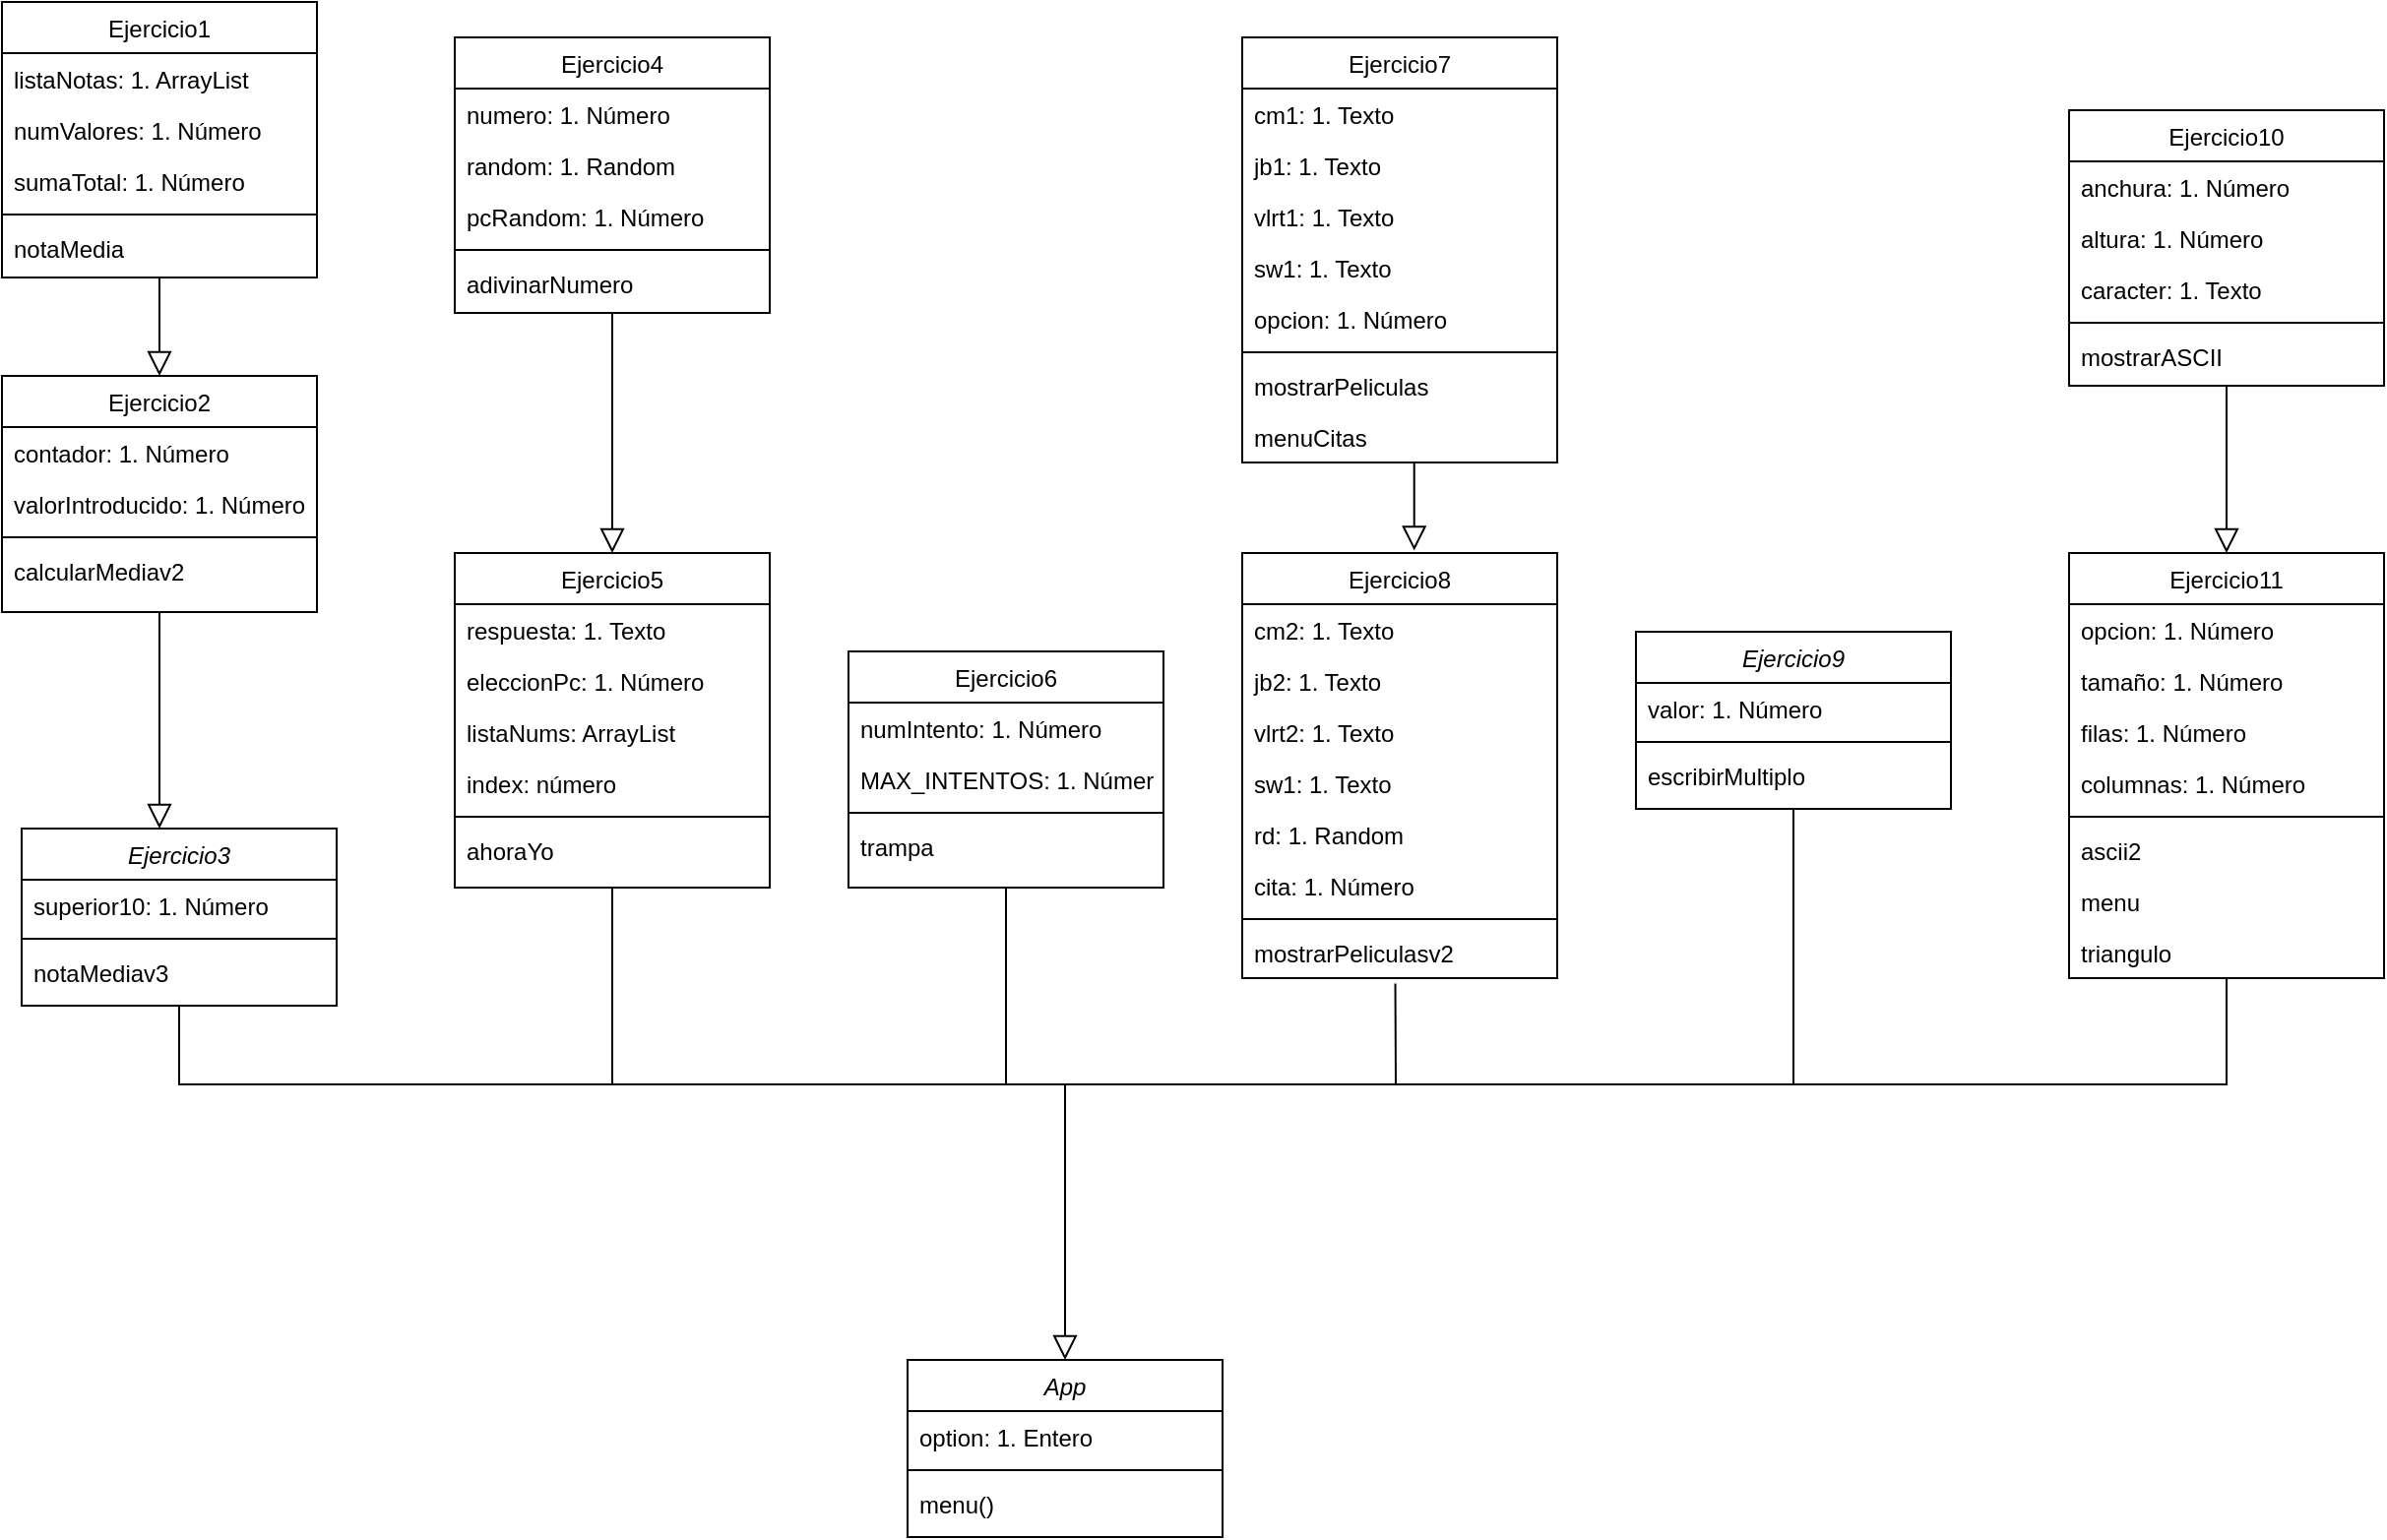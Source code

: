 <mxfile version="16.6.4" type="github">
  <diagram id="C5RBs43oDa-KdzZeNtuy" name="Page-1">
    <mxGraphModel dx="2249" dy="794" grid="1" gridSize="10" guides="1" tooltips="1" connect="1" arrows="1" fold="1" page="1" pageScale="1" pageWidth="827" pageHeight="1169" math="0" shadow="0">
      <root>
        <mxCell id="WIyWlLk6GJQsqaUBKTNV-0" />
        <mxCell id="WIyWlLk6GJQsqaUBKTNV-1" parent="WIyWlLk6GJQsqaUBKTNV-0" />
        <mxCell id="zkfFHV4jXpPFQw0GAbJ--0" value="App" style="swimlane;fontStyle=2;align=center;verticalAlign=top;childLayout=stackLayout;horizontal=1;startSize=26;horizontalStack=0;resizeParent=1;resizeLast=0;collapsible=1;marginBottom=0;rounded=0;shadow=0;strokeWidth=1;" parent="WIyWlLk6GJQsqaUBKTNV-1" vertex="1">
          <mxGeometry x="380" y="750" width="160" height="90" as="geometry">
            <mxRectangle x="230" y="140" width="160" height="26" as="alternateBounds" />
          </mxGeometry>
        </mxCell>
        <mxCell id="zkfFHV4jXpPFQw0GAbJ--1" value="option: 1. Entero" style="text;align=left;verticalAlign=top;spacingLeft=4;spacingRight=4;overflow=hidden;rotatable=0;points=[[0,0.5],[1,0.5]];portConstraint=eastwest;" parent="zkfFHV4jXpPFQw0GAbJ--0" vertex="1">
          <mxGeometry y="26" width="160" height="26" as="geometry" />
        </mxCell>
        <mxCell id="zkfFHV4jXpPFQw0GAbJ--4" value="" style="line;html=1;strokeWidth=1;align=left;verticalAlign=middle;spacingTop=-1;spacingLeft=3;spacingRight=3;rotatable=0;labelPosition=right;points=[];portConstraint=eastwest;" parent="zkfFHV4jXpPFQw0GAbJ--0" vertex="1">
          <mxGeometry y="52" width="160" height="8" as="geometry" />
        </mxCell>
        <mxCell id="zkfFHV4jXpPFQw0GAbJ--5" value="menu()" style="text;align=left;verticalAlign=top;spacingLeft=4;spacingRight=4;overflow=hidden;rotatable=0;points=[[0,0.5],[1,0.5]];portConstraint=eastwest;" parent="zkfFHV4jXpPFQw0GAbJ--0" vertex="1">
          <mxGeometry y="60" width="160" height="26" as="geometry" />
        </mxCell>
        <mxCell id="zkfFHV4jXpPFQw0GAbJ--6" value="Ejercicio2" style="swimlane;fontStyle=0;align=center;verticalAlign=top;childLayout=stackLayout;horizontal=1;startSize=26;horizontalStack=0;resizeParent=1;resizeLast=0;collapsible=1;marginBottom=0;rounded=0;shadow=0;strokeWidth=1;" parent="WIyWlLk6GJQsqaUBKTNV-1" vertex="1">
          <mxGeometry x="-80" y="250" width="160" height="120" as="geometry">
            <mxRectangle x="130" y="380" width="160" height="26" as="alternateBounds" />
          </mxGeometry>
        </mxCell>
        <mxCell id="zkfFHV4jXpPFQw0GAbJ--7" value="contador: 1. Número" style="text;align=left;verticalAlign=top;spacingLeft=4;spacingRight=4;overflow=hidden;rotatable=0;points=[[0,0.5],[1,0.5]];portConstraint=eastwest;" parent="zkfFHV4jXpPFQw0GAbJ--6" vertex="1">
          <mxGeometry y="26" width="160" height="26" as="geometry" />
        </mxCell>
        <mxCell id="zkfFHV4jXpPFQw0GAbJ--8" value="valorIntroducido: 1. Número" style="text;align=left;verticalAlign=top;spacingLeft=4;spacingRight=4;overflow=hidden;rotatable=0;points=[[0,0.5],[1,0.5]];portConstraint=eastwest;rounded=0;shadow=0;html=0;" parent="zkfFHV4jXpPFQw0GAbJ--6" vertex="1">
          <mxGeometry y="52" width="160" height="26" as="geometry" />
        </mxCell>
        <mxCell id="zkfFHV4jXpPFQw0GAbJ--9" value="" style="line;html=1;strokeWidth=1;align=left;verticalAlign=middle;spacingTop=-1;spacingLeft=3;spacingRight=3;rotatable=0;labelPosition=right;points=[];portConstraint=eastwest;" parent="zkfFHV4jXpPFQw0GAbJ--6" vertex="1">
          <mxGeometry y="78" width="160" height="8" as="geometry" />
        </mxCell>
        <mxCell id="jL3ukXQA_IVkmoZSgeQP-8" value="calcularMediav2" style="text;align=left;verticalAlign=top;spacingLeft=4;spacingRight=4;overflow=hidden;rotatable=0;points=[[0,0.5],[1,0.5]];portConstraint=eastwest;" parent="zkfFHV4jXpPFQw0GAbJ--6" vertex="1">
          <mxGeometry y="86" width="160" height="26" as="geometry" />
        </mxCell>
        <mxCell id="jL3ukXQA_IVkmoZSgeQP-0" value="Ejercicio1" style="swimlane;fontStyle=0;align=center;verticalAlign=top;childLayout=stackLayout;horizontal=1;startSize=26;horizontalStack=0;resizeParent=1;resizeLast=0;collapsible=1;marginBottom=0;rounded=0;shadow=0;strokeWidth=1;" parent="WIyWlLk6GJQsqaUBKTNV-1" vertex="1">
          <mxGeometry x="-80" y="60" width="160" height="140" as="geometry">
            <mxRectangle x="130" y="380" width="160" height="26" as="alternateBounds" />
          </mxGeometry>
        </mxCell>
        <mxCell id="jL3ukXQA_IVkmoZSgeQP-1" value="listaNotas: 1. ArrayList" style="text;align=left;verticalAlign=top;spacingLeft=4;spacingRight=4;overflow=hidden;rotatable=0;points=[[0,0.5],[1,0.5]];portConstraint=eastwest;" parent="jL3ukXQA_IVkmoZSgeQP-0" vertex="1">
          <mxGeometry y="26" width="160" height="26" as="geometry" />
        </mxCell>
        <mxCell id="jL3ukXQA_IVkmoZSgeQP-2" value="numValores: 1. Número" style="text;align=left;verticalAlign=top;spacingLeft=4;spacingRight=4;overflow=hidden;rotatable=0;points=[[0,0.5],[1,0.5]];portConstraint=eastwest;rounded=0;shadow=0;html=0;" parent="jL3ukXQA_IVkmoZSgeQP-0" vertex="1">
          <mxGeometry y="52" width="160" height="26" as="geometry" />
        </mxCell>
        <mxCell id="jL3ukXQA_IVkmoZSgeQP-6" value="sumaTotal: 1. Número" style="text;align=left;verticalAlign=top;spacingLeft=4;spacingRight=4;overflow=hidden;rotatable=0;points=[[0,0.5],[1,0.5]];portConstraint=eastwest;rounded=0;shadow=0;html=0;" parent="jL3ukXQA_IVkmoZSgeQP-0" vertex="1">
          <mxGeometry y="78" width="160" height="26" as="geometry" />
        </mxCell>
        <mxCell id="jL3ukXQA_IVkmoZSgeQP-3" value="" style="line;html=1;strokeWidth=1;align=left;verticalAlign=middle;spacingTop=-1;spacingLeft=3;spacingRight=3;rotatable=0;labelPosition=right;points=[];portConstraint=eastwest;" parent="jL3ukXQA_IVkmoZSgeQP-0" vertex="1">
          <mxGeometry y="104" width="160" height="8" as="geometry" />
        </mxCell>
        <mxCell id="jL3ukXQA_IVkmoZSgeQP-5" value="notaMedia" style="text;align=left;verticalAlign=top;spacingLeft=4;spacingRight=4;overflow=hidden;rotatable=0;points=[[0,0.5],[1,0.5]];portConstraint=eastwest;" parent="jL3ukXQA_IVkmoZSgeQP-0" vertex="1">
          <mxGeometry y="112" width="160" height="26" as="geometry" />
        </mxCell>
        <mxCell id="jL3ukXQA_IVkmoZSgeQP-10" value="Ejercicio3" style="swimlane;fontStyle=2;align=center;verticalAlign=top;childLayout=stackLayout;horizontal=1;startSize=26;horizontalStack=0;resizeParent=1;resizeLast=0;collapsible=1;marginBottom=0;rounded=0;shadow=0;strokeWidth=1;" parent="WIyWlLk6GJQsqaUBKTNV-1" vertex="1">
          <mxGeometry x="-70" y="480" width="160" height="90" as="geometry">
            <mxRectangle x="230" y="140" width="160" height="26" as="alternateBounds" />
          </mxGeometry>
        </mxCell>
        <mxCell id="jL3ukXQA_IVkmoZSgeQP-11" value="superior10: 1. Número" style="text;align=left;verticalAlign=top;spacingLeft=4;spacingRight=4;overflow=hidden;rotatable=0;points=[[0,0.5],[1,0.5]];portConstraint=eastwest;" parent="jL3ukXQA_IVkmoZSgeQP-10" vertex="1">
          <mxGeometry y="26" width="160" height="26" as="geometry" />
        </mxCell>
        <mxCell id="jL3ukXQA_IVkmoZSgeQP-12" value="" style="line;html=1;strokeWidth=1;align=left;verticalAlign=middle;spacingTop=-1;spacingLeft=3;spacingRight=3;rotatable=0;labelPosition=right;points=[];portConstraint=eastwest;" parent="jL3ukXQA_IVkmoZSgeQP-10" vertex="1">
          <mxGeometry y="52" width="160" height="8" as="geometry" />
        </mxCell>
        <mxCell id="jL3ukXQA_IVkmoZSgeQP-13" value="notaMediav3" style="text;align=left;verticalAlign=top;spacingLeft=4;spacingRight=4;overflow=hidden;rotatable=0;points=[[0,0.5],[1,0.5]];portConstraint=eastwest;" parent="jL3ukXQA_IVkmoZSgeQP-10" vertex="1">
          <mxGeometry y="60" width="160" height="26" as="geometry" />
        </mxCell>
        <mxCell id="jL3ukXQA_IVkmoZSgeQP-14" value="" style="endArrow=block;endSize=10;endFill=0;shadow=0;strokeWidth=1;rounded=0;edgeStyle=elbowEdgeStyle;elbow=vertical;exitX=0.5;exitY=1;exitDx=0;exitDy=0;entryX=0.5;entryY=0;entryDx=0;entryDy=0;" parent="WIyWlLk6GJQsqaUBKTNV-1" source="jL3ukXQA_IVkmoZSgeQP-10" target="zkfFHV4jXpPFQw0GAbJ--0" edge="1">
          <mxGeometry width="160" relative="1" as="geometry">
            <mxPoint x="80" y="585" as="sourcePoint" />
            <mxPoint x="110" y="675" as="targetPoint" />
            <Array as="points">
              <mxPoint x="210" y="610" />
              <mxPoint x="70" y="615" />
              <mxPoint x="270" y="715" />
            </Array>
          </mxGeometry>
        </mxCell>
        <mxCell id="jL3ukXQA_IVkmoZSgeQP-15" value="Ejercicio4" style="swimlane;fontStyle=0;align=center;verticalAlign=top;childLayout=stackLayout;horizontal=1;startSize=26;horizontalStack=0;resizeParent=1;resizeLast=0;collapsible=1;marginBottom=0;rounded=0;shadow=0;strokeWidth=1;" parent="WIyWlLk6GJQsqaUBKTNV-1" vertex="1">
          <mxGeometry x="150" y="78" width="160" height="140" as="geometry">
            <mxRectangle x="130" y="380" width="160" height="26" as="alternateBounds" />
          </mxGeometry>
        </mxCell>
        <mxCell id="jL3ukXQA_IVkmoZSgeQP-16" value="numero: 1. Número" style="text;align=left;verticalAlign=top;spacingLeft=4;spacingRight=4;overflow=hidden;rotatable=0;points=[[0,0.5],[1,0.5]];portConstraint=eastwest;" parent="jL3ukXQA_IVkmoZSgeQP-15" vertex="1">
          <mxGeometry y="26" width="160" height="26" as="geometry" />
        </mxCell>
        <mxCell id="jL3ukXQA_IVkmoZSgeQP-17" value="random: 1. Random" style="text;align=left;verticalAlign=top;spacingLeft=4;spacingRight=4;overflow=hidden;rotatable=0;points=[[0,0.5],[1,0.5]];portConstraint=eastwest;rounded=0;shadow=0;html=0;" parent="jL3ukXQA_IVkmoZSgeQP-15" vertex="1">
          <mxGeometry y="52" width="160" height="26" as="geometry" />
        </mxCell>
        <mxCell id="jL3ukXQA_IVkmoZSgeQP-18" value="pcRandom: 1. Número" style="text;align=left;verticalAlign=top;spacingLeft=4;spacingRight=4;overflow=hidden;rotatable=0;points=[[0,0.5],[1,0.5]];portConstraint=eastwest;rounded=0;shadow=0;html=0;" parent="jL3ukXQA_IVkmoZSgeQP-15" vertex="1">
          <mxGeometry y="78" width="160" height="26" as="geometry" />
        </mxCell>
        <mxCell id="jL3ukXQA_IVkmoZSgeQP-19" value="" style="line;html=1;strokeWidth=1;align=left;verticalAlign=middle;spacingTop=-1;spacingLeft=3;spacingRight=3;rotatable=0;labelPosition=right;points=[];portConstraint=eastwest;" parent="jL3ukXQA_IVkmoZSgeQP-15" vertex="1">
          <mxGeometry y="104" width="160" height="8" as="geometry" />
        </mxCell>
        <mxCell id="jL3ukXQA_IVkmoZSgeQP-20" value="adivinarNumero" style="text;align=left;verticalAlign=top;spacingLeft=4;spacingRight=4;overflow=hidden;rotatable=0;points=[[0,0.5],[1,0.5]];portConstraint=eastwest;" parent="jL3ukXQA_IVkmoZSgeQP-15" vertex="1">
          <mxGeometry y="112" width="160" height="26" as="geometry" />
        </mxCell>
        <mxCell id="jL3ukXQA_IVkmoZSgeQP-21" value="Ejercicio5" style="swimlane;fontStyle=0;align=center;verticalAlign=top;childLayout=stackLayout;horizontal=1;startSize=26;horizontalStack=0;resizeParent=1;resizeLast=0;collapsible=1;marginBottom=0;rounded=0;shadow=0;strokeWidth=1;" parent="WIyWlLk6GJQsqaUBKTNV-1" vertex="1">
          <mxGeometry x="150" y="340" width="160" height="170" as="geometry">
            <mxRectangle x="550" y="140" width="160" height="26" as="alternateBounds" />
          </mxGeometry>
        </mxCell>
        <mxCell id="jL3ukXQA_IVkmoZSgeQP-22" value="respuesta: 1. Texto" style="text;align=left;verticalAlign=top;spacingLeft=4;spacingRight=4;overflow=hidden;rotatable=0;points=[[0,0.5],[1,0.5]];portConstraint=eastwest;" parent="jL3ukXQA_IVkmoZSgeQP-21" vertex="1">
          <mxGeometry y="26" width="160" height="26" as="geometry" />
        </mxCell>
        <mxCell id="jL3ukXQA_IVkmoZSgeQP-23" value="eleccionPc: 1. Número" style="text;align=left;verticalAlign=top;spacingLeft=4;spacingRight=4;overflow=hidden;rotatable=0;points=[[0,0.5],[1,0.5]];portConstraint=eastwest;rounded=0;shadow=0;html=0;" parent="jL3ukXQA_IVkmoZSgeQP-21" vertex="1">
          <mxGeometry y="52" width="160" height="26" as="geometry" />
        </mxCell>
        <mxCell id="jL3ukXQA_IVkmoZSgeQP-24" value="listaNums: ArrayList" style="text;align=left;verticalAlign=top;spacingLeft=4;spacingRight=4;overflow=hidden;rotatable=0;points=[[0,0.5],[1,0.5]];portConstraint=eastwest;rounded=0;shadow=0;html=0;" parent="jL3ukXQA_IVkmoZSgeQP-21" vertex="1">
          <mxGeometry y="78" width="160" height="26" as="geometry" />
        </mxCell>
        <mxCell id="jL3ukXQA_IVkmoZSgeQP-25" value="index: número" style="text;align=left;verticalAlign=top;spacingLeft=4;spacingRight=4;overflow=hidden;rotatable=0;points=[[0,0.5],[1,0.5]];portConstraint=eastwest;rounded=0;shadow=0;html=0;" parent="jL3ukXQA_IVkmoZSgeQP-21" vertex="1">
          <mxGeometry y="104" width="160" height="26" as="geometry" />
        </mxCell>
        <mxCell id="jL3ukXQA_IVkmoZSgeQP-27" value="" style="line;html=1;strokeWidth=1;align=left;verticalAlign=middle;spacingTop=-1;spacingLeft=3;spacingRight=3;rotatable=0;labelPosition=right;points=[];portConstraint=eastwest;" parent="jL3ukXQA_IVkmoZSgeQP-21" vertex="1">
          <mxGeometry y="130" width="160" height="8" as="geometry" />
        </mxCell>
        <mxCell id="jL3ukXQA_IVkmoZSgeQP-28" value="ahoraYo" style="text;align=left;verticalAlign=top;spacingLeft=4;spacingRight=4;overflow=hidden;rotatable=0;points=[[0,0.5],[1,0.5]];portConstraint=eastwest;" parent="jL3ukXQA_IVkmoZSgeQP-21" vertex="1">
          <mxGeometry y="138" width="160" height="26" as="geometry" />
        </mxCell>
        <mxCell id="jL3ukXQA_IVkmoZSgeQP-30" value="" style="endArrow=block;endSize=10;endFill=0;shadow=0;strokeWidth=1;rounded=0;edgeStyle=elbowEdgeStyle;elbow=vertical;exitX=0.5;exitY=1;exitDx=0;exitDy=0;entryX=0.5;entryY=0;entryDx=0;entryDy=0;" parent="WIyWlLk6GJQsqaUBKTNV-1" source="jL3ukXQA_IVkmoZSgeQP-15" target="jL3ukXQA_IVkmoZSgeQP-21" edge="1">
          <mxGeometry width="160" relative="1" as="geometry">
            <mxPoint x="324.2" y="218.0" as="sourcePoint" />
            <mxPoint x="335.8" y="270.31" as="targetPoint" />
          </mxGeometry>
        </mxCell>
        <mxCell id="jL3ukXQA_IVkmoZSgeQP-32" value="" style="endArrow=none;html=1;rounded=0;entryX=0.5;entryY=1;entryDx=0;entryDy=0;" parent="WIyWlLk6GJQsqaUBKTNV-1" target="jL3ukXQA_IVkmoZSgeQP-21" edge="1">
          <mxGeometry width="50" height="50" relative="1" as="geometry">
            <mxPoint x="230" y="610" as="sourcePoint" />
            <mxPoint x="440" y="420" as="targetPoint" />
          </mxGeometry>
        </mxCell>
        <mxCell id="jL3ukXQA_IVkmoZSgeQP-33" value="Ejercicio6" style="swimlane;fontStyle=0;align=center;verticalAlign=top;childLayout=stackLayout;horizontal=1;startSize=26;horizontalStack=0;resizeParent=1;resizeLast=0;collapsible=1;marginBottom=0;rounded=0;shadow=0;strokeWidth=1;" parent="WIyWlLk6GJQsqaUBKTNV-1" vertex="1">
          <mxGeometry x="350" y="390" width="160" height="120" as="geometry">
            <mxRectangle x="130" y="380" width="160" height="26" as="alternateBounds" />
          </mxGeometry>
        </mxCell>
        <mxCell id="jL3ukXQA_IVkmoZSgeQP-34" value="numIntento: 1. Número" style="text;align=left;verticalAlign=top;spacingLeft=4;spacingRight=4;overflow=hidden;rotatable=0;points=[[0,0.5],[1,0.5]];portConstraint=eastwest;" parent="jL3ukXQA_IVkmoZSgeQP-33" vertex="1">
          <mxGeometry y="26" width="160" height="26" as="geometry" />
        </mxCell>
        <mxCell id="jL3ukXQA_IVkmoZSgeQP-35" value="MAX_INTENTOS: 1. Número" style="text;align=left;verticalAlign=top;spacingLeft=4;spacingRight=4;overflow=hidden;rotatable=0;points=[[0,0.5],[1,0.5]];portConstraint=eastwest;rounded=0;shadow=0;html=0;" parent="jL3ukXQA_IVkmoZSgeQP-33" vertex="1">
          <mxGeometry y="52" width="160" height="26" as="geometry" />
        </mxCell>
        <mxCell id="jL3ukXQA_IVkmoZSgeQP-37" value="" style="line;html=1;strokeWidth=1;align=left;verticalAlign=middle;spacingTop=-1;spacingLeft=3;spacingRight=3;rotatable=0;labelPosition=right;points=[];portConstraint=eastwest;" parent="jL3ukXQA_IVkmoZSgeQP-33" vertex="1">
          <mxGeometry y="78" width="160" height="8" as="geometry" />
        </mxCell>
        <mxCell id="jL3ukXQA_IVkmoZSgeQP-38" value="trampa" style="text;align=left;verticalAlign=top;spacingLeft=4;spacingRight=4;overflow=hidden;rotatable=0;points=[[0,0.5],[1,0.5]];portConstraint=eastwest;" parent="jL3ukXQA_IVkmoZSgeQP-33" vertex="1">
          <mxGeometry y="86" width="160" height="26" as="geometry" />
        </mxCell>
        <mxCell id="jL3ukXQA_IVkmoZSgeQP-39" value="" style="endArrow=none;html=1;rounded=0;entryX=0.5;entryY=1;entryDx=0;entryDy=0;" parent="WIyWlLk6GJQsqaUBKTNV-1" target="jL3ukXQA_IVkmoZSgeQP-33" edge="1">
          <mxGeometry width="50" height="50" relative="1" as="geometry">
            <mxPoint x="460" y="610" as="sourcePoint" />
            <mxPoint x="440" y="420" as="targetPoint" />
            <Array as="points">
              <mxPoint x="430" y="610" />
            </Array>
          </mxGeometry>
        </mxCell>
        <mxCell id="jL3ukXQA_IVkmoZSgeQP-41" value="Ejercicio7" style="swimlane;fontStyle=0;align=center;verticalAlign=top;childLayout=stackLayout;horizontal=1;startSize=26;horizontalStack=0;resizeParent=1;resizeLast=0;collapsible=1;marginBottom=0;rounded=0;shadow=0;strokeWidth=1;" parent="WIyWlLk6GJQsqaUBKTNV-1" vertex="1">
          <mxGeometry x="550" y="78" width="160" height="216" as="geometry">
            <mxRectangle x="550" y="140" width="160" height="26" as="alternateBounds" />
          </mxGeometry>
        </mxCell>
        <mxCell id="jL3ukXQA_IVkmoZSgeQP-42" value="cm1: 1. Texto" style="text;align=left;verticalAlign=top;spacingLeft=4;spacingRight=4;overflow=hidden;rotatable=0;points=[[0,0.5],[1,0.5]];portConstraint=eastwest;" parent="jL3ukXQA_IVkmoZSgeQP-41" vertex="1">
          <mxGeometry y="26" width="160" height="26" as="geometry" />
        </mxCell>
        <mxCell id="jL3ukXQA_IVkmoZSgeQP-43" value="jb1: 1. Texto" style="text;align=left;verticalAlign=top;spacingLeft=4;spacingRight=4;overflow=hidden;rotatable=0;points=[[0,0.5],[1,0.5]];portConstraint=eastwest;rounded=0;shadow=0;html=0;" parent="jL3ukXQA_IVkmoZSgeQP-41" vertex="1">
          <mxGeometry y="52" width="160" height="26" as="geometry" />
        </mxCell>
        <mxCell id="jL3ukXQA_IVkmoZSgeQP-44" value="vlrt1: 1. Texto" style="text;align=left;verticalAlign=top;spacingLeft=4;spacingRight=4;overflow=hidden;rotatable=0;points=[[0,0.5],[1,0.5]];portConstraint=eastwest;rounded=0;shadow=0;html=0;" parent="jL3ukXQA_IVkmoZSgeQP-41" vertex="1">
          <mxGeometry y="78" width="160" height="26" as="geometry" />
        </mxCell>
        <mxCell id="jL3ukXQA_IVkmoZSgeQP-45" value="sw1: 1. Texto" style="text;align=left;verticalAlign=top;spacingLeft=4;spacingRight=4;overflow=hidden;rotatable=0;points=[[0,0.5],[1,0.5]];portConstraint=eastwest;rounded=0;shadow=0;html=0;" parent="jL3ukXQA_IVkmoZSgeQP-41" vertex="1">
          <mxGeometry y="104" width="160" height="26" as="geometry" />
        </mxCell>
        <mxCell id="jL3ukXQA_IVkmoZSgeQP-48" value="opcion: 1. Número" style="text;align=left;verticalAlign=top;spacingLeft=4;spacingRight=4;overflow=hidden;rotatable=0;points=[[0,0.5],[1,0.5]];portConstraint=eastwest;rounded=0;shadow=0;html=0;" parent="jL3ukXQA_IVkmoZSgeQP-41" vertex="1">
          <mxGeometry y="130" width="160" height="26" as="geometry" />
        </mxCell>
        <mxCell id="jL3ukXQA_IVkmoZSgeQP-46" value="" style="line;html=1;strokeWidth=1;align=left;verticalAlign=middle;spacingTop=-1;spacingLeft=3;spacingRight=3;rotatable=0;labelPosition=right;points=[];portConstraint=eastwest;" parent="jL3ukXQA_IVkmoZSgeQP-41" vertex="1">
          <mxGeometry y="156" width="160" height="8" as="geometry" />
        </mxCell>
        <mxCell id="jL3ukXQA_IVkmoZSgeQP-47" value="mostrarPeliculas" style="text;align=left;verticalAlign=top;spacingLeft=4;spacingRight=4;overflow=hidden;rotatable=0;points=[[0,0.5],[1,0.5]];portConstraint=eastwest;" parent="jL3ukXQA_IVkmoZSgeQP-41" vertex="1">
          <mxGeometry y="164" width="160" height="26" as="geometry" />
        </mxCell>
        <mxCell id="jL3ukXQA_IVkmoZSgeQP-83" value="menuCitas" style="text;align=left;verticalAlign=top;spacingLeft=4;spacingRight=4;overflow=hidden;rotatable=0;points=[[0,0.5],[1,0.5]];portConstraint=eastwest;" parent="jL3ukXQA_IVkmoZSgeQP-41" vertex="1">
          <mxGeometry y="190" width="160" height="26" as="geometry" />
        </mxCell>
        <mxCell id="jL3ukXQA_IVkmoZSgeQP-49" value="Ejercicio8" style="swimlane;fontStyle=0;align=center;verticalAlign=top;childLayout=stackLayout;horizontal=1;startSize=26;horizontalStack=0;resizeParent=1;resizeLast=0;collapsible=1;marginBottom=0;rounded=0;shadow=0;strokeWidth=1;" parent="WIyWlLk6GJQsqaUBKTNV-1" vertex="1">
          <mxGeometry x="550" y="340" width="160" height="216" as="geometry">
            <mxRectangle x="550" y="140" width="160" height="26" as="alternateBounds" />
          </mxGeometry>
        </mxCell>
        <mxCell id="jL3ukXQA_IVkmoZSgeQP-50" value="cm2: 1. Texto" style="text;align=left;verticalAlign=top;spacingLeft=4;spacingRight=4;overflow=hidden;rotatable=0;points=[[0,0.5],[1,0.5]];portConstraint=eastwest;" parent="jL3ukXQA_IVkmoZSgeQP-49" vertex="1">
          <mxGeometry y="26" width="160" height="26" as="geometry" />
        </mxCell>
        <mxCell id="jL3ukXQA_IVkmoZSgeQP-51" value="jb2: 1. Texto" style="text;align=left;verticalAlign=top;spacingLeft=4;spacingRight=4;overflow=hidden;rotatable=0;points=[[0,0.5],[1,0.5]];portConstraint=eastwest;rounded=0;shadow=0;html=0;" parent="jL3ukXQA_IVkmoZSgeQP-49" vertex="1">
          <mxGeometry y="52" width="160" height="26" as="geometry" />
        </mxCell>
        <mxCell id="jL3ukXQA_IVkmoZSgeQP-52" value="vlrt2: 1. Texto" style="text;align=left;verticalAlign=top;spacingLeft=4;spacingRight=4;overflow=hidden;rotatable=0;points=[[0,0.5],[1,0.5]];portConstraint=eastwest;rounded=0;shadow=0;html=0;" parent="jL3ukXQA_IVkmoZSgeQP-49" vertex="1">
          <mxGeometry y="78" width="160" height="26" as="geometry" />
        </mxCell>
        <mxCell id="jL3ukXQA_IVkmoZSgeQP-53" value="sw1: 1. Texto" style="text;align=left;verticalAlign=top;spacingLeft=4;spacingRight=4;overflow=hidden;rotatable=0;points=[[0,0.5],[1,0.5]];portConstraint=eastwest;rounded=0;shadow=0;html=0;" parent="jL3ukXQA_IVkmoZSgeQP-49" vertex="1">
          <mxGeometry y="104" width="160" height="26" as="geometry" />
        </mxCell>
        <mxCell id="jL3ukXQA_IVkmoZSgeQP-54" value="rd: 1. Random" style="text;align=left;verticalAlign=top;spacingLeft=4;spacingRight=4;overflow=hidden;rotatable=0;points=[[0,0.5],[1,0.5]];portConstraint=eastwest;rounded=0;shadow=0;html=0;" parent="jL3ukXQA_IVkmoZSgeQP-49" vertex="1">
          <mxGeometry y="130" width="160" height="26" as="geometry" />
        </mxCell>
        <mxCell id="jL3ukXQA_IVkmoZSgeQP-57" value="cita: 1. Número" style="text;align=left;verticalAlign=top;spacingLeft=4;spacingRight=4;overflow=hidden;rotatable=0;points=[[0,0.5],[1,0.5]];portConstraint=eastwest;rounded=0;shadow=0;html=0;" parent="jL3ukXQA_IVkmoZSgeQP-49" vertex="1">
          <mxGeometry y="156" width="160" height="26" as="geometry" />
        </mxCell>
        <mxCell id="jL3ukXQA_IVkmoZSgeQP-55" value="" style="line;html=1;strokeWidth=1;align=left;verticalAlign=middle;spacingTop=-1;spacingLeft=3;spacingRight=3;rotatable=0;labelPosition=right;points=[];portConstraint=eastwest;" parent="jL3ukXQA_IVkmoZSgeQP-49" vertex="1">
          <mxGeometry y="182" width="160" height="8" as="geometry" />
        </mxCell>
        <mxCell id="jL3ukXQA_IVkmoZSgeQP-56" value="mostrarPeliculasv2" style="text;align=left;verticalAlign=top;spacingLeft=4;spacingRight=4;overflow=hidden;rotatable=0;points=[[0,0.5],[1,0.5]];portConstraint=eastwest;" parent="jL3ukXQA_IVkmoZSgeQP-49" vertex="1">
          <mxGeometry y="190" width="160" height="26" as="geometry" />
        </mxCell>
        <mxCell id="jL3ukXQA_IVkmoZSgeQP-59" value="" style="endArrow=none;html=1;rounded=0;entryX=0.486;entryY=1.105;entryDx=0;entryDy=0;entryPerimeter=0;" parent="WIyWlLk6GJQsqaUBKTNV-1" target="jL3ukXQA_IVkmoZSgeQP-56" edge="1">
          <mxGeometry width="50" height="50" relative="1" as="geometry">
            <mxPoint x="460" y="610" as="sourcePoint" />
            <mxPoint x="700" y="640" as="targetPoint" />
            <Array as="points">
              <mxPoint x="628" y="610" />
            </Array>
          </mxGeometry>
        </mxCell>
        <mxCell id="jL3ukXQA_IVkmoZSgeQP-60" value="Ejercicio9" style="swimlane;fontStyle=2;align=center;verticalAlign=top;childLayout=stackLayout;horizontal=1;startSize=26;horizontalStack=0;resizeParent=1;resizeLast=0;collapsible=1;marginBottom=0;rounded=0;shadow=0;strokeWidth=1;" parent="WIyWlLk6GJQsqaUBKTNV-1" vertex="1">
          <mxGeometry x="750" y="380" width="160" height="90" as="geometry">
            <mxRectangle x="230" y="140" width="160" height="26" as="alternateBounds" />
          </mxGeometry>
        </mxCell>
        <mxCell id="jL3ukXQA_IVkmoZSgeQP-61" value="valor: 1. Número" style="text;align=left;verticalAlign=top;spacingLeft=4;spacingRight=4;overflow=hidden;rotatable=0;points=[[0,0.5],[1,0.5]];portConstraint=eastwest;" parent="jL3ukXQA_IVkmoZSgeQP-60" vertex="1">
          <mxGeometry y="26" width="160" height="26" as="geometry" />
        </mxCell>
        <mxCell id="jL3ukXQA_IVkmoZSgeQP-62" value="" style="line;html=1;strokeWidth=1;align=left;verticalAlign=middle;spacingTop=-1;spacingLeft=3;spacingRight=3;rotatable=0;labelPosition=right;points=[];portConstraint=eastwest;" parent="jL3ukXQA_IVkmoZSgeQP-60" vertex="1">
          <mxGeometry y="52" width="160" height="8" as="geometry" />
        </mxCell>
        <mxCell id="jL3ukXQA_IVkmoZSgeQP-63" value="escribirMultiplo" style="text;align=left;verticalAlign=top;spacingLeft=4;spacingRight=4;overflow=hidden;rotatable=0;points=[[0,0.5],[1,0.5]];portConstraint=eastwest;" parent="jL3ukXQA_IVkmoZSgeQP-60" vertex="1">
          <mxGeometry y="60" width="160" height="26" as="geometry" />
        </mxCell>
        <mxCell id="jL3ukXQA_IVkmoZSgeQP-64" value="" style="endArrow=none;html=1;rounded=0;entryX=0.5;entryY=1;entryDx=0;entryDy=0;" parent="WIyWlLk6GJQsqaUBKTNV-1" target="jL3ukXQA_IVkmoZSgeQP-60" edge="1">
          <mxGeometry width="50" height="50" relative="1" as="geometry">
            <mxPoint x="620" y="610" as="sourcePoint" />
            <mxPoint x="700" y="370" as="targetPoint" />
            <Array as="points">
              <mxPoint x="830" y="610" />
            </Array>
          </mxGeometry>
        </mxCell>
        <mxCell id="jL3ukXQA_IVkmoZSgeQP-66" value="Ejercicio10" style="swimlane;fontStyle=0;align=center;verticalAlign=top;childLayout=stackLayout;horizontal=1;startSize=26;horizontalStack=0;resizeParent=1;resizeLast=0;collapsible=1;marginBottom=0;rounded=0;shadow=0;strokeWidth=1;" parent="WIyWlLk6GJQsqaUBKTNV-1" vertex="1">
          <mxGeometry x="970" y="115" width="160" height="140" as="geometry">
            <mxRectangle x="130" y="380" width="160" height="26" as="alternateBounds" />
          </mxGeometry>
        </mxCell>
        <mxCell id="jL3ukXQA_IVkmoZSgeQP-67" value="anchura: 1. Número" style="text;align=left;verticalAlign=top;spacingLeft=4;spacingRight=4;overflow=hidden;rotatable=0;points=[[0,0.5],[1,0.5]];portConstraint=eastwest;" parent="jL3ukXQA_IVkmoZSgeQP-66" vertex="1">
          <mxGeometry y="26" width="160" height="26" as="geometry" />
        </mxCell>
        <mxCell id="jL3ukXQA_IVkmoZSgeQP-68" value="altura: 1. Número" style="text;align=left;verticalAlign=top;spacingLeft=4;spacingRight=4;overflow=hidden;rotatable=0;points=[[0,0.5],[1,0.5]];portConstraint=eastwest;rounded=0;shadow=0;html=0;" parent="jL3ukXQA_IVkmoZSgeQP-66" vertex="1">
          <mxGeometry y="52" width="160" height="26" as="geometry" />
        </mxCell>
        <mxCell id="jL3ukXQA_IVkmoZSgeQP-69" value="caracter: 1. Texto" style="text;align=left;verticalAlign=top;spacingLeft=4;spacingRight=4;overflow=hidden;rotatable=0;points=[[0,0.5],[1,0.5]];portConstraint=eastwest;rounded=0;shadow=0;html=0;" parent="jL3ukXQA_IVkmoZSgeQP-66" vertex="1">
          <mxGeometry y="78" width="160" height="26" as="geometry" />
        </mxCell>
        <mxCell id="jL3ukXQA_IVkmoZSgeQP-70" value="" style="line;html=1;strokeWidth=1;align=left;verticalAlign=middle;spacingTop=-1;spacingLeft=3;spacingRight=3;rotatable=0;labelPosition=right;points=[];portConstraint=eastwest;" parent="jL3ukXQA_IVkmoZSgeQP-66" vertex="1">
          <mxGeometry y="104" width="160" height="8" as="geometry" />
        </mxCell>
        <mxCell id="jL3ukXQA_IVkmoZSgeQP-71" value="mostrarASCII" style="text;align=left;verticalAlign=top;spacingLeft=4;spacingRight=4;overflow=hidden;rotatable=0;points=[[0,0.5],[1,0.5]];portConstraint=eastwest;" parent="jL3ukXQA_IVkmoZSgeQP-66" vertex="1">
          <mxGeometry y="112" width="160" height="26" as="geometry" />
        </mxCell>
        <mxCell id="jL3ukXQA_IVkmoZSgeQP-72" value="Ejercicio11" style="swimlane;fontStyle=0;align=center;verticalAlign=top;childLayout=stackLayout;horizontal=1;startSize=26;horizontalStack=0;resizeParent=1;resizeLast=0;collapsible=1;marginBottom=0;rounded=0;shadow=0;strokeWidth=1;" parent="WIyWlLk6GJQsqaUBKTNV-1" vertex="1">
          <mxGeometry x="970" y="340" width="160" height="216" as="geometry">
            <mxRectangle x="550" y="140" width="160" height="26" as="alternateBounds" />
          </mxGeometry>
        </mxCell>
        <mxCell id="jL3ukXQA_IVkmoZSgeQP-73" value="opcion: 1. Número" style="text;align=left;verticalAlign=top;spacingLeft=4;spacingRight=4;overflow=hidden;rotatable=0;points=[[0,0.5],[1,0.5]];portConstraint=eastwest;" parent="jL3ukXQA_IVkmoZSgeQP-72" vertex="1">
          <mxGeometry y="26" width="160" height="26" as="geometry" />
        </mxCell>
        <mxCell id="jL3ukXQA_IVkmoZSgeQP-74" value="tamaño: 1. Número" style="text;align=left;verticalAlign=top;spacingLeft=4;spacingRight=4;overflow=hidden;rotatable=0;points=[[0,0.5],[1,0.5]];portConstraint=eastwest;rounded=0;shadow=0;html=0;" parent="jL3ukXQA_IVkmoZSgeQP-72" vertex="1">
          <mxGeometry y="52" width="160" height="26" as="geometry" />
        </mxCell>
        <mxCell id="jL3ukXQA_IVkmoZSgeQP-75" value="filas: 1. Número" style="text;align=left;verticalAlign=top;spacingLeft=4;spacingRight=4;overflow=hidden;rotatable=0;points=[[0,0.5],[1,0.5]];portConstraint=eastwest;rounded=0;shadow=0;html=0;" parent="jL3ukXQA_IVkmoZSgeQP-72" vertex="1">
          <mxGeometry y="78" width="160" height="26" as="geometry" />
        </mxCell>
        <mxCell id="jL3ukXQA_IVkmoZSgeQP-76" value="columnas: 1. Número" style="text;align=left;verticalAlign=top;spacingLeft=4;spacingRight=4;overflow=hidden;rotatable=0;points=[[0,0.5],[1,0.5]];portConstraint=eastwest;rounded=0;shadow=0;html=0;" parent="jL3ukXQA_IVkmoZSgeQP-72" vertex="1">
          <mxGeometry y="104" width="160" height="26" as="geometry" />
        </mxCell>
        <mxCell id="jL3ukXQA_IVkmoZSgeQP-77" value="" style="line;html=1;strokeWidth=1;align=left;verticalAlign=middle;spacingTop=-1;spacingLeft=3;spacingRight=3;rotatable=0;labelPosition=right;points=[];portConstraint=eastwest;" parent="jL3ukXQA_IVkmoZSgeQP-72" vertex="1">
          <mxGeometry y="130" width="160" height="8" as="geometry" />
        </mxCell>
        <mxCell id="jL3ukXQA_IVkmoZSgeQP-78" value="ascii2" style="text;align=left;verticalAlign=top;spacingLeft=4;spacingRight=4;overflow=hidden;rotatable=0;points=[[0,0.5],[1,0.5]];portConstraint=eastwest;" parent="jL3ukXQA_IVkmoZSgeQP-72" vertex="1">
          <mxGeometry y="138" width="160" height="26" as="geometry" />
        </mxCell>
        <mxCell id="jL3ukXQA_IVkmoZSgeQP-82" value="menu" style="text;align=left;verticalAlign=top;spacingLeft=4;spacingRight=4;overflow=hidden;rotatable=0;points=[[0,0.5],[1,0.5]];portConstraint=eastwest;" parent="jL3ukXQA_IVkmoZSgeQP-72" vertex="1">
          <mxGeometry y="164" width="160" height="26" as="geometry" />
        </mxCell>
        <mxCell id="jL3ukXQA_IVkmoZSgeQP-81" value="triangulo" style="text;align=left;verticalAlign=top;spacingLeft=4;spacingRight=4;overflow=hidden;rotatable=0;points=[[0,0.5],[1,0.5]];portConstraint=eastwest;" parent="jL3ukXQA_IVkmoZSgeQP-72" vertex="1">
          <mxGeometry y="190" width="160" height="26" as="geometry" />
        </mxCell>
        <mxCell id="jL3ukXQA_IVkmoZSgeQP-79" value="" style="endArrow=block;endSize=10;endFill=0;shadow=0;strokeWidth=1;rounded=0;edgeStyle=elbowEdgeStyle;elbow=vertical;entryX=0.5;entryY=0;entryDx=0;entryDy=0;exitX=0.5;exitY=1;exitDx=0;exitDy=0;" parent="WIyWlLk6GJQsqaUBKTNV-1" source="jL3ukXQA_IVkmoZSgeQP-66" target="jL3ukXQA_IVkmoZSgeQP-72" edge="1">
          <mxGeometry width="160" relative="1" as="geometry">
            <mxPoint x="639.2" y="292.054" as="sourcePoint" />
            <mxPoint x="640" y="350.0" as="targetPoint" />
            <Array as="points">
              <mxPoint x="1010" y="300" />
              <mxPoint x="690" y="320" />
              <mxPoint x="840" y="320" />
              <mxPoint x="850" y="300" />
            </Array>
          </mxGeometry>
        </mxCell>
        <mxCell id="jL3ukXQA_IVkmoZSgeQP-80" value="" style="endArrow=none;html=1;rounded=0;entryX=0.5;entryY=1;entryDx=0;entryDy=0;" parent="WIyWlLk6GJQsqaUBKTNV-1" target="jL3ukXQA_IVkmoZSgeQP-72" edge="1">
          <mxGeometry width="50" height="50" relative="1" as="geometry">
            <mxPoint x="830" y="610" as="sourcePoint" />
            <mxPoint x="700" y="370" as="targetPoint" />
            <Array as="points">
              <mxPoint x="1050" y="610" />
            </Array>
          </mxGeometry>
        </mxCell>
        <mxCell id="jL3ukXQA_IVkmoZSgeQP-84" value="" style="endArrow=block;endSize=10;endFill=0;shadow=0;strokeWidth=1;rounded=0;edgeStyle=elbowEdgeStyle;elbow=vertical;entryX=0.546;entryY=-0.006;entryDx=0;entryDy=0;exitX=0.546;exitY=1.013;exitDx=0;exitDy=0;exitPerimeter=0;entryPerimeter=0;" parent="WIyWlLk6GJQsqaUBKTNV-1" source="jL3ukXQA_IVkmoZSgeQP-83" target="jL3ukXQA_IVkmoZSgeQP-49" edge="1">
          <mxGeometry width="160" relative="1" as="geometry">
            <mxPoint x="460" y="200" as="sourcePoint" />
            <mxPoint x="320" y="320" as="targetPoint" />
          </mxGeometry>
        </mxCell>
        <mxCell id="f4OIZb58QGOV0yIttzwt-2" value="" style="endArrow=block;endSize=10;endFill=0;shadow=0;strokeWidth=1;rounded=0;edgeStyle=elbowEdgeStyle;elbow=vertical;entryX=0.5;entryY=0;entryDx=0;entryDy=0;exitX=0.546;exitY=1.013;exitDx=0;exitDy=0;exitPerimeter=0;" edge="1" parent="WIyWlLk6GJQsqaUBKTNV-1" target="zkfFHV4jXpPFQw0GAbJ--6">
          <mxGeometry width="160" relative="1" as="geometry">
            <mxPoint x="1.137e-13" y="199.998" as="sourcePoint" />
            <mxPoint x="1.137e-13" y="244.364" as="targetPoint" />
          </mxGeometry>
        </mxCell>
        <mxCell id="f4OIZb58QGOV0yIttzwt-4" value="" style="endArrow=block;endSize=10;endFill=0;shadow=0;strokeWidth=1;rounded=0;edgeStyle=elbowEdgeStyle;elbow=vertical;entryX=0.5;entryY=0;entryDx=0;entryDy=0;" edge="1" parent="WIyWlLk6GJQsqaUBKTNV-1">
          <mxGeometry width="160" relative="1" as="geometry">
            <mxPoint y="370" as="sourcePoint" />
            <mxPoint y="480" as="targetPoint" />
          </mxGeometry>
        </mxCell>
      </root>
    </mxGraphModel>
  </diagram>
</mxfile>
